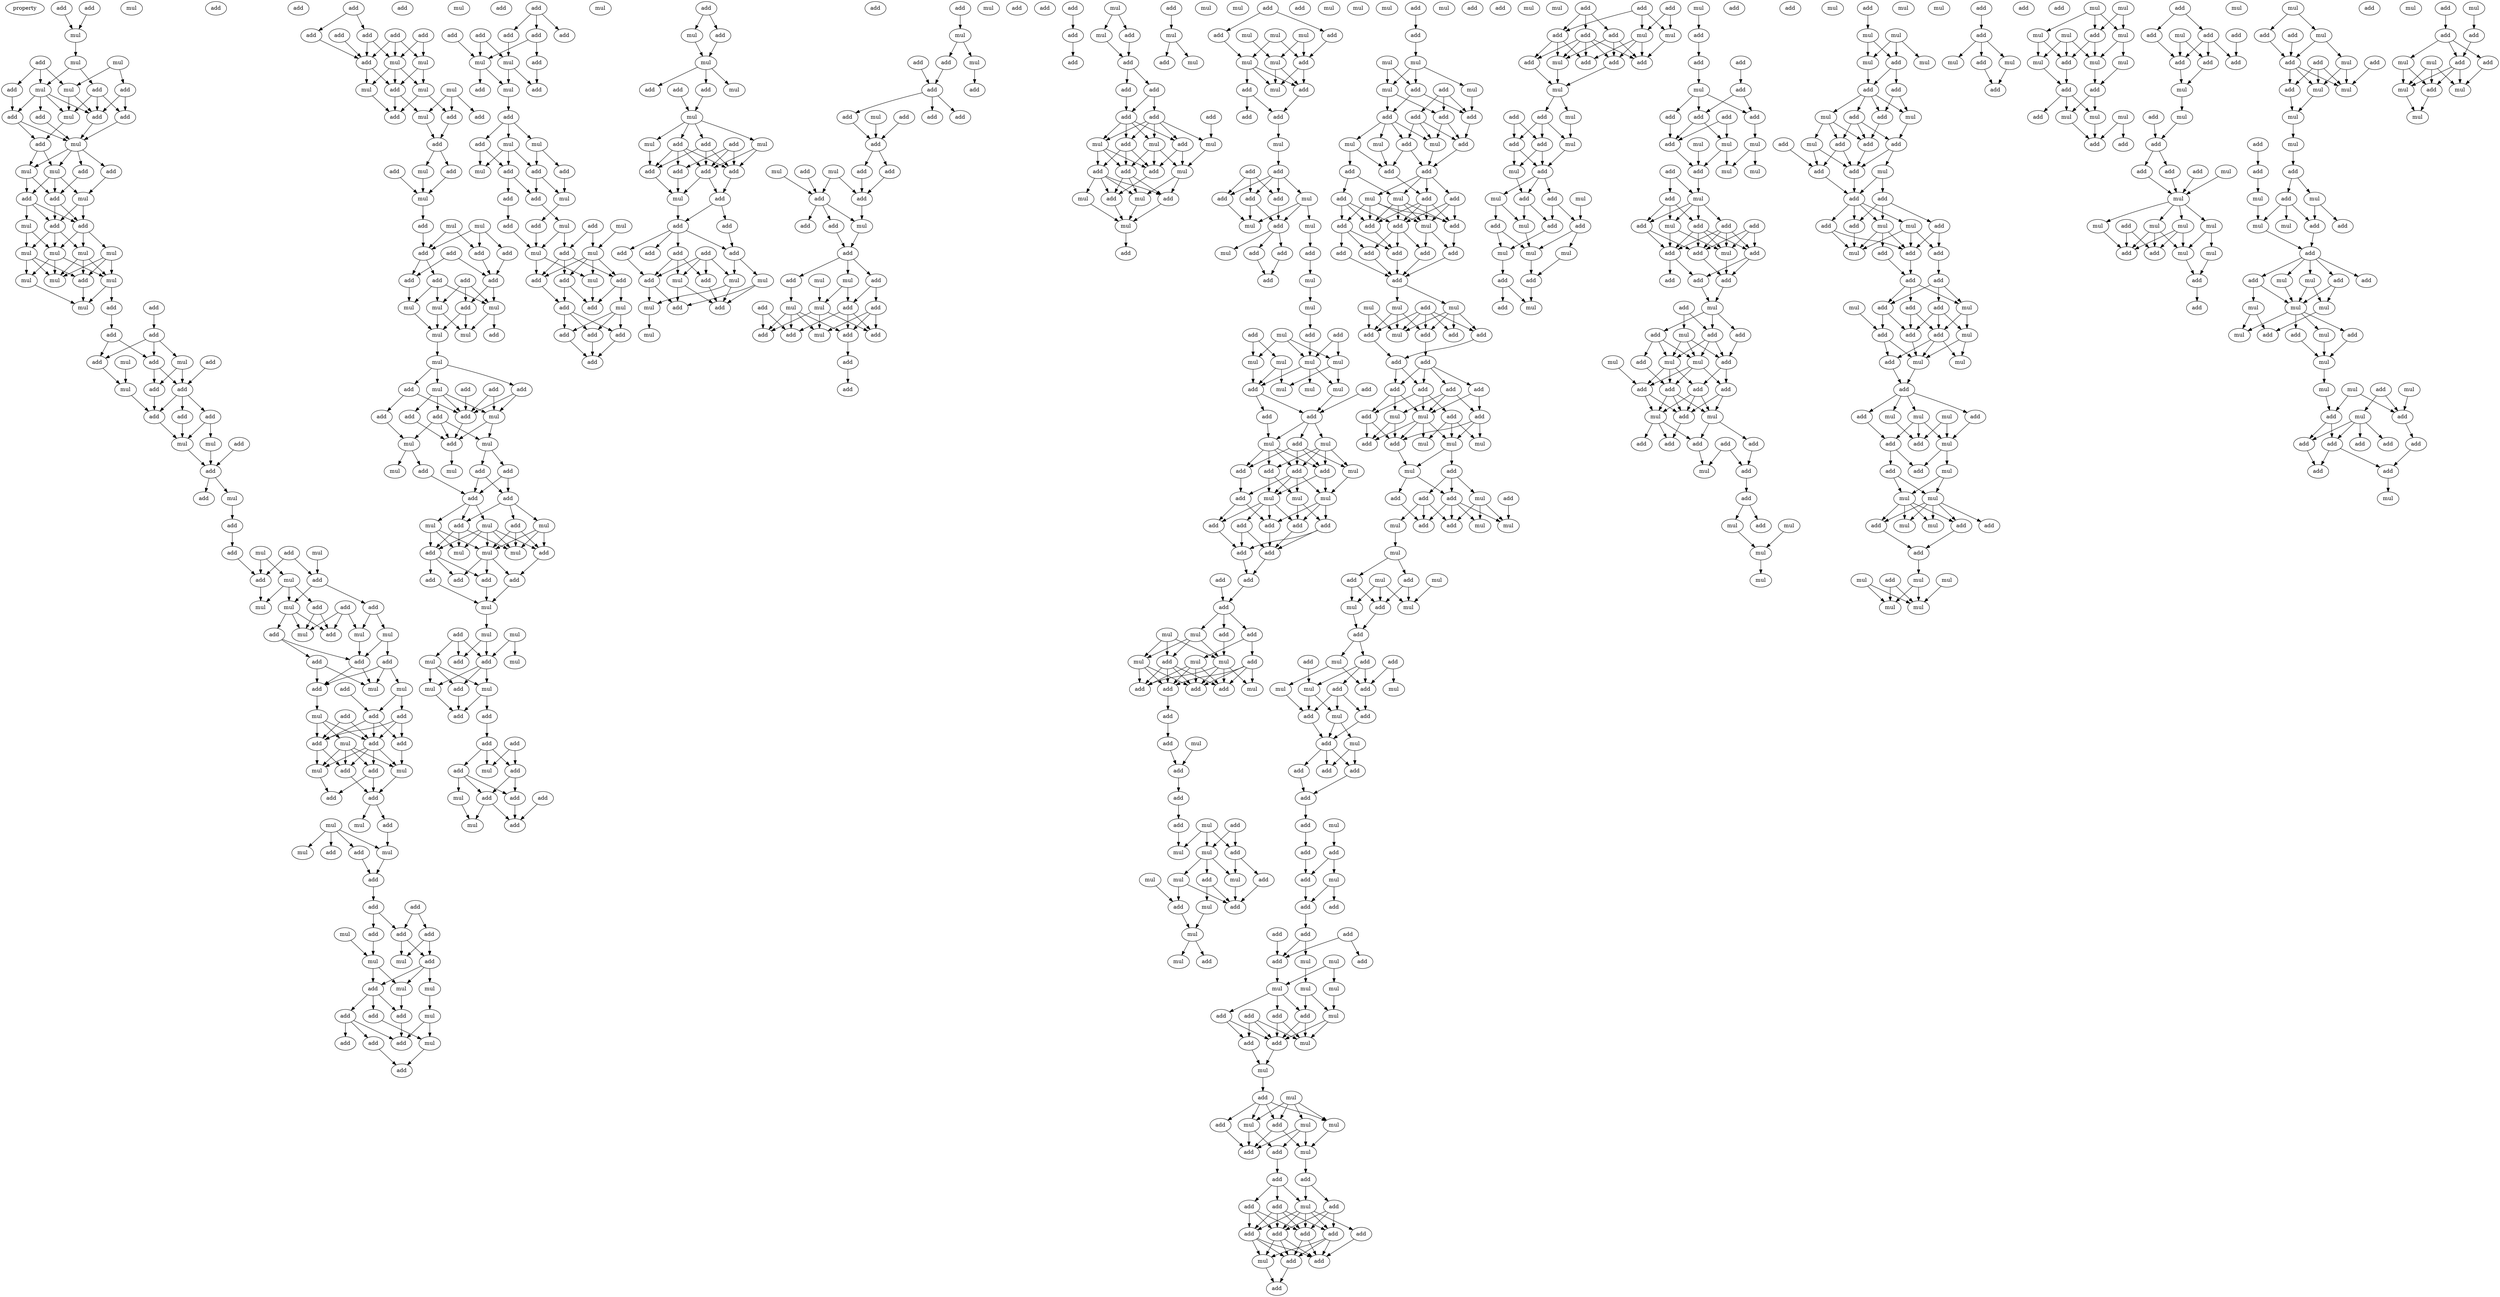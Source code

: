 digraph {
    node [fontcolor=black]
    property [mul=2,lf=1.2]
    0 [ label = add ];
    1 [ label = add ];
    2 [ label = mul ];
    3 [ label = mul ];
    4 [ label = mul ];
    5 [ label = mul ];
    6 [ label = add ];
    7 [ label = mul ];
    8 [ label = mul ];
    9 [ label = add ];
    10 [ label = add ];
    11 [ label = add ];
    12 [ label = add ];
    13 [ label = add ];
    14 [ label = mul ];
    15 [ label = add ];
    16 [ label = add ];
    17 [ label = add ];
    18 [ label = mul ];
    19 [ label = mul ];
    20 [ label = add ];
    21 [ label = mul ];
    22 [ label = add ];
    23 [ label = add ];
    24 [ label = add ];
    25 [ label = add ];
    26 [ label = mul ];
    27 [ label = add ];
    28 [ label = add ];
    29 [ label = mul ];
    30 [ label = mul ];
    31 [ label = mul ];
    32 [ label = mul ];
    33 [ label = mul ];
    34 [ label = mul ];
    35 [ label = add ];
    36 [ label = mul ];
    37 [ label = mul ];
    38 [ label = mul ];
    39 [ label = add ];
    40 [ label = add ];
    41 [ label = add ];
    42 [ label = add ];
    43 [ label = add ];
    44 [ label = mul ];
    45 [ label = mul ];
    46 [ label = add ];
    47 [ label = add ];
    48 [ label = add ];
    49 [ label = add ];
    50 [ label = mul ];
    51 [ label = add ];
    52 [ label = add ];
    53 [ label = add ];
    54 [ label = add ];
    55 [ label = mul ];
    56 [ label = mul ];
    57 [ label = add ];
    58 [ label = add ];
    59 [ label = mul ];
    60 [ label = add ];
    61 [ label = mul ];
    62 [ label = add ];
    63 [ label = add ];
    64 [ label = add ];
    65 [ label = mul ];
    66 [ label = add ];
    67 [ label = mul ];
    68 [ label = add ];
    69 [ label = mul ];
    70 [ label = add ];
    71 [ label = mul ];
    72 [ label = add ];
    73 [ label = add ];
    74 [ label = add ];
    75 [ label = mul ];
    76 [ label = add ];
    77 [ label = mul ];
    78 [ label = mul ];
    79 [ label = add ];
    80 [ label = add ];
    81 [ label = add ];
    82 [ label = mul ];
    83 [ label = add ];
    84 [ label = mul ];
    85 [ label = add ];
    86 [ label = add ];
    87 [ label = add ];
    88 [ label = add ];
    89 [ label = mul ];
    90 [ label = mul ];
    91 [ label = add ];
    92 [ label = add ];
    93 [ label = add ];
    94 [ label = add ];
    95 [ label = mul ];
    96 [ label = mul ];
    97 [ label = add ];
    98 [ label = add ];
    99 [ label = add ];
    100 [ label = add ];
    101 [ label = mul ];
    102 [ label = mul ];
    103 [ label = mul ];
    104 [ label = add ];
    105 [ label = mul ];
    106 [ label = add ];
    107 [ label = add ];
    108 [ label = add ];
    109 [ label = add ];
    110 [ label = add ];
    111 [ label = mul ];
    112 [ label = add ];
    113 [ label = add ];
    114 [ label = mul ];
    115 [ label = add ];
    116 [ label = mul ];
    117 [ label = mul ];
    118 [ label = mul ];
    119 [ label = add ];
    120 [ label = add ];
    121 [ label = add ];
    122 [ label = add ];
    123 [ label = mul ];
    124 [ label = mul ];
    125 [ label = add ];
    126 [ label = add ];
    127 [ label = add ];
    128 [ label = add ];
    129 [ label = add ];
    130 [ label = add ];
    131 [ label = add ];
    132 [ label = add ];
    133 [ label = add ];
    134 [ label = add ];
    135 [ label = add ];
    136 [ label = mul ];
    137 [ label = mul ];
    138 [ label = mul ];
    139 [ label = add ];
    140 [ label = mul ];
    141 [ label = mul ];
    142 [ label = add ];
    143 [ label = add ];
    144 [ label = add ];
    145 [ label = mul ];
    146 [ label = add ];
    147 [ label = add ];
    148 [ label = add ];
    149 [ label = add ];
    150 [ label = mul ];
    151 [ label = mul ];
    152 [ label = mul ];
    153 [ label = mul ];
    154 [ label = add ];
    155 [ label = add ];
    156 [ label = add ];
    157 [ label = add ];
    158 [ label = add ];
    159 [ label = add ];
    160 [ label = add ];
    161 [ label = add ];
    162 [ label = add ];
    163 [ label = mul ];
    164 [ label = add ];
    165 [ label = mul ];
    166 [ label = mul ];
    167 [ label = mul ];
    168 [ label = add ];
    169 [ label = mul ];
    170 [ label = mul ];
    171 [ label = add ];
    172 [ label = add ];
    173 [ label = mul ];
    174 [ label = add ];
    175 [ label = add ];
    176 [ label = add ];
    177 [ label = add ];
    178 [ label = add ];
    179 [ label = mul ];
    180 [ label = add ];
    181 [ label = mul ];
    182 [ label = mul ];
    183 [ label = add ];
    184 [ label = mul ];
    185 [ label = add ];
    186 [ label = mul ];
    187 [ label = add ];
    188 [ label = add ];
    189 [ label = add ];
    190 [ label = add ];
    191 [ label = add ];
    192 [ label = mul ];
    193 [ label = mul ];
    194 [ label = mul ];
    195 [ label = add ];
    196 [ label = mul ];
    197 [ label = mul ];
    198 [ label = add ];
    199 [ label = add ];
    200 [ label = mul ];
    201 [ label = add ];
    202 [ label = add ];
    203 [ label = add ];
    204 [ label = add ];
    205 [ label = mul ];
    206 [ label = mul ];
    207 [ label = add ];
    208 [ label = mul ];
    209 [ label = mul ];
    210 [ label = mul ];
    211 [ label = add ];
    212 [ label = mul ];
    213 [ label = add ];
    214 [ label = add ];
    215 [ label = mul ];
    216 [ label = add ];
    217 [ label = mul ];
    218 [ label = add ];
    219 [ label = add ];
    220 [ label = add ];
    221 [ label = add ];
    222 [ label = add ];
    223 [ label = add ];
    224 [ label = mul ];
    225 [ label = add ];
    226 [ label = add ];
    227 [ label = add ];
    228 [ label = mul ];
    229 [ label = mul ];
    230 [ label = add ];
    231 [ label = add ];
    232 [ label = add ];
    233 [ label = add ];
    234 [ label = add ];
    235 [ label = add ];
    236 [ label = add ];
    237 [ label = mul ];
    238 [ label = mul ];
    239 [ label = add ];
    240 [ label = mul ];
    241 [ label = add ];
    242 [ label = mul ];
    243 [ label = add ];
    244 [ label = add ];
    245 [ label = add ];
    246 [ label = mul ];
    247 [ label = mul ];
    248 [ label = mul ];
    249 [ label = add ];
    250 [ label = add ];
    251 [ label = add ];
    252 [ label = add ];
    253 [ label = mul ];
    254 [ label = add ];
    255 [ label = add ];
    256 [ label = add ];
    257 [ label = mul ];
    258 [ label = mul ];
    259 [ label = add ];
    260 [ label = mul ];
    261 [ label = mul ];
    262 [ label = add ];
    263 [ label = mul ];
    264 [ label = add ];
    265 [ label = add ];
    266 [ label = add ];
    267 [ label = add ];
    268 [ label = add ];
    269 [ label = mul ];
    270 [ label = add ];
    271 [ label = add ];
    272 [ label = add ];
    273 [ label = add ];
    274 [ label = add ];
    275 [ label = mul ];
    276 [ label = add ];
    277 [ label = mul ];
    278 [ label = add ];
    279 [ label = add ];
    280 [ label = add ];
    281 [ label = add ];
    282 [ label = mul ];
    283 [ label = mul ];
    284 [ label = mul ];
    285 [ label = add ];
    286 [ label = mul ];
    287 [ label = add ];
    288 [ label = add ];
    289 [ label = add ];
    290 [ label = add ];
    291 [ label = add ];
    292 [ label = add ];
    293 [ label = mul ];
    294 [ label = add ];
    295 [ label = add ];
    296 [ label = add ];
    297 [ label = add ];
    298 [ label = add ];
    299 [ label = add ];
    300 [ label = add ];
    301 [ label = add ];
    302 [ label = mul ];
    303 [ label = mul ];
    304 [ label = add ];
    305 [ label = mul ];
    306 [ label = add ];
    307 [ label = add ];
    308 [ label = add ];
    309 [ label = mul ];
    310 [ label = add ];
    311 [ label = mul ];
    312 [ label = mul ];
    313 [ label = mul ];
    314 [ label = mul ];
    315 [ label = add ];
    316 [ label = add ];
    317 [ label = add ];
    318 [ label = add ];
    319 [ label = add ];
    320 [ label = add ];
    321 [ label = mul ];
    322 [ label = add ];
    323 [ label = add ];
    324 [ label = add ];
    325 [ label = add ];
    326 [ label = add ];
    327 [ label = add ];
    328 [ label = mul ];
    329 [ label = mul ];
    330 [ label = add ];
    331 [ label = add ];
    332 [ label = add ];
    333 [ label = add ];
    334 [ label = add ];
    335 [ label = mul ];
    336 [ label = add ];
    337 [ label = mul ];
    338 [ label = add ];
    339 [ label = mul ];
    340 [ label = add ];
    341 [ label = add ];
    342 [ label = add ];
    343 [ label = mul ];
    344 [ label = mul ];
    345 [ label = add ];
    346 [ label = add ];
    347 [ label = mul ];
    348 [ label = add ];
    349 [ label = add ];
    350 [ label = add ];
    351 [ label = add ];
    352 [ label = add ];
    353 [ label = add ];
    354 [ label = add ];
    355 [ label = add ];
    356 [ label = mul ];
    357 [ label = add ];
    358 [ label = mul ];
    359 [ label = add ];
    360 [ label = add ];
    361 [ label = add ];
    362 [ label = add ];
    363 [ label = add ];
    364 [ label = add ];
    365 [ label = add ];
    366 [ label = mul ];
    367 [ label = mul ];
    368 [ label = add ];
    369 [ label = mul ];
    370 [ label = add ];
    371 [ label = add ];
    372 [ label = add ];
    373 [ label = mul ];
    374 [ label = add ];
    375 [ label = mul ];
    376 [ label = add ];
    377 [ label = mul ];
    378 [ label = add ];
    379 [ label = mul ];
    380 [ label = add ];
    381 [ label = add ];
    382 [ label = mul ];
    383 [ label = mul ];
    384 [ label = mul ];
    385 [ label = add ];
    386 [ label = mul ];
    387 [ label = add ];
    388 [ label = mul ];
    389 [ label = mul ];
    390 [ label = add ];
    391 [ label = add ];
    392 [ label = mul ];
    393 [ label = mul ];
    394 [ label = add ];
    395 [ label = mul ];
    396 [ label = add ];
    397 [ label = add ];
    398 [ label = mul ];
    399 [ label = add ];
    400 [ label = add ];
    401 [ label = mul ];
    402 [ label = add ];
    403 [ label = add ];
    404 [ label = add ];
    405 [ label = add ];
    406 [ label = mul ];
    407 [ label = add ];
    408 [ label = mul ];
    409 [ label = add ];
    410 [ label = mul ];
    411 [ label = add ];
    412 [ label = mul ];
    413 [ label = add ];
    414 [ label = add ];
    415 [ label = add ];
    416 [ label = mul ];
    417 [ label = add ];
    418 [ label = mul ];
    419 [ label = mul ];
    420 [ label = add ];
    421 [ label = add ];
    422 [ label = add ];
    423 [ label = mul ];
    424 [ label = mul ];
    425 [ label = mul ];
    426 [ label = mul ];
    427 [ label = add ];
    428 [ label = add ];
    429 [ label = mul ];
    430 [ label = mul ];
    431 [ label = mul ];
    432 [ label = add ];
    433 [ label = add ];
    434 [ label = mul ];
    435 [ label = mul ];
    436 [ label = add ];
    437 [ label = mul ];
    438 [ label = add ];
    439 [ label = add ];
    440 [ label = add ];
    441 [ label = add ];
    442 [ label = mul ];
    443 [ label = mul ];
    444 [ label = add ];
    445 [ label = mul ];
    446 [ label = add ];
    447 [ label = add ];
    448 [ label = add ];
    449 [ label = add ];
    450 [ label = add ];
    451 [ label = add ];
    452 [ label = add ];
    453 [ label = add ];
    454 [ label = add ];
    455 [ label = add ];
    456 [ label = mul ];
    457 [ label = add ];
    458 [ label = add ];
    459 [ label = mul ];
    460 [ label = mul ];
    461 [ label = mul ];
    462 [ label = add ];
    463 [ label = add ];
    464 [ label = mul ];
    465 [ label = mul ];
    466 [ label = add ];
    467 [ label = add ];
    468 [ label = add ];
    469 [ label = add ];
    470 [ label = add ];
    471 [ label = mul ];
    472 [ label = add ];
    473 [ label = mul ];
    474 [ label = add ];
    475 [ label = mul ];
    476 [ label = add ];
    477 [ label = add ];
    478 [ label = mul ];
    479 [ label = add ];
    480 [ label = mul ];
    481 [ label = add ];
    482 [ label = mul ];
    483 [ label = mul ];
    484 [ label = add ];
    485 [ label = mul ];
    486 [ label = add ];
    487 [ label = mul ];
    488 [ label = add ];
    489 [ label = mul ];
    490 [ label = add ];
    491 [ label = mul ];
    492 [ label = mul ];
    493 [ label = add ];
    494 [ label = mul ];
    495 [ label = add ];
    496 [ label = add ];
    497 [ label = mul ];
    498 [ label = mul ];
    499 [ label = mul ];
    500 [ label = add ];
    501 [ label = add ];
    502 [ label = mul ];
    503 [ label = add ];
    504 [ label = add ];
    505 [ label = add ];
    506 [ label = add ];
    507 [ label = mul ];
    508 [ label = add ];
    509 [ label = mul ];
    510 [ label = mul ];
    511 [ label = add ];
    512 [ label = add ];
    513 [ label = add ];
    514 [ label = add ];
    515 [ label = add ];
    516 [ label = add ];
    517 [ label = mul ];
    518 [ label = add ];
    519 [ label = mul ];
    520 [ label = add ];
    521 [ label = add ];
    522 [ label = add ];
    523 [ label = add ];
    524 [ label = mul ];
    525 [ label = add ];
    526 [ label = add ];
    527 [ label = add ];
    528 [ label = add ];
    529 [ label = add ];
    530 [ label = add ];
    531 [ label = add ];
    532 [ label = mul ];
    533 [ label = mul ];
    534 [ label = mul ];
    535 [ label = add ];
    536 [ label = add ];
    537 [ label = add ];
    538 [ label = add ];
    539 [ label = mul ];
    540 [ label = add ];
    541 [ label = add ];
    542 [ label = add ];
    543 [ label = add ];
    544 [ label = add ];
    545 [ label = add ];
    546 [ label = add ];
    547 [ label = mul ];
    548 [ label = add ];
    549 [ label = add ];
    550 [ label = mul ];
    551 [ label = mul ];
    552 [ label = add ];
    553 [ label = add ];
    554 [ label = mul ];
    555 [ label = mul ];
    556 [ label = add ];
    557 [ label = mul ];
    558 [ label = add ];
    559 [ label = add ];
    560 [ label = mul ];
    561 [ label = add ];
    562 [ label = add ];
    563 [ label = mul ];
    564 [ label = mul ];
    565 [ label = add ];
    566 [ label = mul ];
    567 [ label = add ];
    568 [ label = mul ];
    569 [ label = mul ];
    570 [ label = mul ];
    571 [ label = add ];
    572 [ label = add ];
    573 [ label = mul ];
    574 [ label = mul ];
    575 [ label = mul ];
    576 [ label = add ];
    577 [ label = add ];
    578 [ label = add ];
    579 [ label = add ];
    580 [ label = add ];
    581 [ label = mul ];
    582 [ label = add ];
    583 [ label = mul ];
    584 [ label = mul ];
    585 [ label = add ];
    586 [ label = mul ];
    587 [ label = add ];
    588 [ label = mul ];
    589 [ label = add ];
    590 [ label = mul ];
    591 [ label = add ];
    592 [ label = add ];
    593 [ label = add ];
    594 [ label = add ];
    595 [ label = add ];
    596 [ label = add ];
    597 [ label = add ];
    598 [ label = mul ];
    599 [ label = add ];
    600 [ label = add ];
    601 [ label = add ];
    602 [ label = add ];
    603 [ label = mul ];
    604 [ label = mul ];
    605 [ label = add ];
    606 [ label = add ];
    607 [ label = add ];
    608 [ label = add ];
    609 [ label = add ];
    610 [ label = add ];
    611 [ label = add ];
    612 [ label = mul ];
    613 [ label = mul ];
    614 [ label = mul ];
    615 [ label = mul ];
    616 [ label = mul ];
    617 [ label = add ];
    618 [ label = mul ];
    619 [ label = add ];
    620 [ label = add ];
    621 [ label = add ];
    622 [ label = mul ];
    623 [ label = add ];
    624 [ label = add ];
    625 [ label = mul ];
    626 [ label = mul ];
    627 [ label = add ];
    628 [ label = mul ];
    629 [ label = mul ];
    630 [ label = mul ];
    631 [ label = add ];
    632 [ label = mul ];
    633 [ label = add ];
    634 [ label = mul ];
    635 [ label = add ];
    636 [ label = add ];
    637 [ label = add ];
    638 [ label = add ];
    639 [ label = mul ];
    640 [ label = add ];
    641 [ label = add ];
    642 [ label = add ];
    643 [ label = add ];
    644 [ label = add ];
    645 [ label = add ];
    646 [ label = add ];
    647 [ label = add ];
    648 [ label = add ];
    649 [ label = mul ];
    650 [ label = add ];
    651 [ label = add ];
    652 [ label = add ];
    653 [ label = add ];
    654 [ label = add ];
    655 [ label = add ];
    656 [ label = add ];
    657 [ label = mul ];
    658 [ label = add ];
    659 [ label = mul ];
    660 [ label = mul ];
    661 [ label = add ];
    662 [ label = add ];
    663 [ label = add ];
    664 [ label = add ];
    665 [ label = mul ];
    666 [ label = add ];
    667 [ label = mul ];
    668 [ label = add ];
    669 [ label = add ];
    670 [ label = mul ];
    671 [ label = add ];
    672 [ label = mul ];
    673 [ label = add ];
    674 [ label = mul ];
    675 [ label = add ];
    676 [ label = add ];
    677 [ label = mul ];
    678 [ label = add ];
    679 [ label = add ];
    680 [ label = mul ];
    681 [ label = add ];
    682 [ label = mul ];
    683 [ label = mul ];
    684 [ label = mul ];
    685 [ label = add ];
    686 [ label = add ];
    687 [ label = mul ];
    688 [ label = add ];
    689 [ label = add ];
    690 [ label = add ];
    691 [ label = mul ];
    692 [ label = add ];
    693 [ label = add ];
    694 [ label = add ];
    695 [ label = add ];
    696 [ label = mul ];
    697 [ label = add ];
    698 [ label = add ];
    699 [ label = add ];
    700 [ label = add ];
    701 [ label = add ];
    702 [ label = mul ];
    703 [ label = mul ];
    704 [ label = mul ];
    705 [ label = mul ];
    706 [ label = mul ];
    707 [ label = add ];
    708 [ label = add ];
    709 [ label = add ];
    710 [ label = mul ];
    711 [ label = add ];
    712 [ label = add ];
    713 [ label = add ];
    714 [ label = mul ];
    715 [ label = add ];
    716 [ label = mul ];
    717 [ label = add ];
    718 [ label = add ];
    719 [ label = add ];
    720 [ label = add ];
    721 [ label = add ];
    722 [ label = add ];
    723 [ label = add ];
    724 [ label = mul ];
    725 [ label = mul ];
    726 [ label = add ];
    727 [ label = add ];
    728 [ label = add ];
    729 [ label = mul ];
    730 [ label = add ];
    731 [ label = add ];
    732 [ label = mul ];
    733 [ label = mul ];
    734 [ label = add ];
    735 [ label = add ];
    736 [ label = add ];
    737 [ label = add ];
    738 [ label = add ];
    739 [ label = mul ];
    740 [ label = mul ];
    741 [ label = add ];
    742 [ label = add ];
    743 [ label = add ];
    744 [ label = add ];
    745 [ label = add ];
    746 [ label = mul ];
    747 [ label = add ];
    748 [ label = add ];
    749 [ label = mul ];
    750 [ label = mul ];
    751 [ label = mul ];
    752 [ label = add ];
    753 [ label = mul ];
    754 [ label = mul ];
    755 [ label = add ];
    756 [ label = mul ];
    757 [ label = mul ];
    758 [ label = add ];
    759 [ label = mul ];
    760 [ label = mul ];
    761 [ label = add ];
    762 [ label = add ];
    763 [ label = add ];
    764 [ label = mul ];
    765 [ label = mul ];
    766 [ label = add ];
    767 [ label = add ];
    768 [ label = add ];
    769 [ label = mul ];
    770 [ label = add ];
    771 [ label = add ];
    772 [ label = mul ];
    773 [ label = add ];
    774 [ label = add ];
    775 [ label = add ];
    776 [ label = add ];
    777 [ label = mul ];
    778 [ label = add ];
    779 [ label = mul ];
    780 [ label = add ];
    781 [ label = add ];
    782 [ label = mul ];
    783 [ label = add ];
    784 [ label = add ];
    785 [ label = add ];
    786 [ label = add ];
    787 [ label = add ];
    788 [ label = add ];
    789 [ label = add ];
    790 [ label = mul ];
    791 [ label = mul ];
    792 [ label = add ];
    793 [ label = mul ];
    794 [ label = add ];
    795 [ label = add ];
    796 [ label = add ];
    797 [ label = add ];
    798 [ label = mul ];
    799 [ label = mul ];
    800 [ label = add ];
    801 [ label = add ];
    802 [ label = add ];
    803 [ label = mul ];
    804 [ label = mul ];
    805 [ label = mul ];
    806 [ label = mul ];
    807 [ label = add ];
    808 [ label = add ];
    809 [ label = mul ];
    810 [ label = add ];
    811 [ label = add ];
    812 [ label = mul ];
    813 [ label = mul ];
    814 [ label = mul ];
    815 [ label = add ];
    816 [ label = mul ];
    817 [ label = add ];
    818 [ label = add ];
    819 [ label = add ];
    820 [ label = mul ];
    821 [ label = mul ];
    822 [ label = mul ];
    823 [ label = mul ];
    824 [ label = add ];
    825 [ label = mul ];
    826 [ label = mul ];
    827 [ label = mul ];
    828 [ label = add ];
    829 [ label = add ];
    830 [ label = add ];
    831 [ label = mul ];
    832 [ label = add ];
    833 [ label = mul ];
    834 [ label = add ];
    835 [ label = add ];
    836 [ label = mul ];
    837 [ label = mul ];
    838 [ label = mul ];
    839 [ label = mul ];
    840 [ label = add ];
    841 [ label = mul ];
    842 [ label = mul ];
    843 [ label = mul ];
    844 [ label = add ];
    845 [ label = mul ];
    846 [ label = add ];
    847 [ label = add ];
    848 [ label = mul ];
    849 [ label = add ];
    850 [ label = mul ];
    851 [ label = mul ];
    852 [ label = add ];
    853 [ label = add ];
    854 [ label = add ];
    855 [ label = mul ];
    856 [ label = add ];
    857 [ label = add ];
    858 [ label = add ];
    859 [ label = add ];
    860 [ label = add ];
    861 [ label = add ];
    862 [ label = mul ];
    863 [ label = add ];
    864 [ label = mul ];
    865 [ label = add ];
    866 [ label = add ];
    867 [ label = add ];
    868 [ label = add ];
    869 [ label = mul ];
    870 [ label = mul ];
    871 [ label = mul ];
    872 [ label = add ];
    873 [ label = mul ];
    874 [ label = mul ];
    875 [ label = mul ];
    876 [ label = mul ];
    877 [ label = mul ];
    878 [ label = add ];
    879 [ label = add ];
    880 [ label = mul ];
    881 [ label = add ];
    882 [ label = add ];
    883 [ label = mul ];
    884 [ label = add ];
    885 [ label = mul ];
    886 [ label = add ];
    887 [ label = add ];
    888 [ label = add ];
    889 [ label = mul ];
    890 [ label = add ];
    891 [ label = mul ];
    892 [ label = add ];
    893 [ label = mul ];
    894 [ label = mul ];
    895 [ label = add ];
    896 [ label = mul ];
    897 [ label = add ];
    898 [ label = add ];
    899 [ label = mul ];
    900 [ label = mul ];
    901 [ label = add ];
    902 [ label = add ];
    903 [ label = mul ];
    904 [ label = mul ];
    905 [ label = mul ];
    906 [ label = add ];
    907 [ label = add ];
    908 [ label = add ];
    909 [ label = add ];
    910 [ label = add ];
    911 [ label = add ];
    912 [ label = mul ];
    913 [ label = mul ];
    914 [ label = mul ];
    915 [ label = mul ];
    916 [ label = mul ];
    917 [ label = add ];
    918 [ label = mul ];
    919 [ label = add ];
    920 [ label = add ];
    921 [ label = mul ];
    922 [ label = mul ];
    923 [ label = add ];
    924 [ label = mul ];
    925 [ label = mul ];
    926 [ label = mul ];
    927 [ label = add ];
    928 [ label = add ];
    929 [ label = mul ];
    930 [ label = add ];
    931 [ label = add ];
    932 [ label = add ];
    933 [ label = add ];
    934 [ label = add ];
    935 [ label = add ];
    936 [ label = add ];
    937 [ label = mul ];
    938 [ label = mul ];
    939 [ label = add ];
    940 [ label = add ];
    941 [ label = add ];
    942 [ label = mul ];
    943 [ label = add ];
    944 [ label = add ];
    945 [ label = mul ];
    946 [ label = mul ];
    947 [ label = add ];
    948 [ label = mul ];
    949 [ label = mul ];
    0 -> 3 [ name = 0 ];
    1 -> 3 [ name = 1 ];
    3 -> 4 [ name = 2 ];
    4 -> 7 [ name = 3 ];
    4 -> 10 [ name = 4 ];
    5 -> 8 [ name = 5 ];
    5 -> 9 [ name = 6 ];
    6 -> 7 [ name = 7 ];
    6 -> 8 [ name = 8 ];
    6 -> 11 [ name = 9 ];
    7 -> 13 [ name = 10 ];
    7 -> 14 [ name = 11 ];
    7 -> 15 [ name = 12 ];
    7 -> 16 [ name = 13 ];
    8 -> 14 [ name = 14 ];
    8 -> 16 [ name = 15 ];
    9 -> 12 [ name = 16 ];
    9 -> 16 [ name = 17 ];
    10 -> 12 [ name = 18 ];
    10 -> 14 [ name = 19 ];
    10 -> 16 [ name = 20 ];
    11 -> 15 [ name = 21 ];
    12 -> 18 [ name = 22 ];
    13 -> 18 [ name = 23 ];
    14 -> 17 [ name = 24 ];
    15 -> 17 [ name = 25 ];
    15 -> 18 [ name = 26 ];
    16 -> 18 [ name = 27 ];
    17 -> 19 [ name = 28 ];
    17 -> 21 [ name = 29 ];
    18 -> 19 [ name = 30 ];
    18 -> 21 [ name = 31 ];
    18 -> 22 [ name = 32 ];
    18 -> 23 [ name = 33 ];
    19 -> 24 [ name = 34 ];
    19 -> 25 [ name = 35 ];
    21 -> 24 [ name = 36 ];
    21 -> 25 [ name = 37 ];
    21 -> 26 [ name = 38 ];
    22 -> 26 [ name = 39 ];
    23 -> 24 [ name = 40 ];
    24 -> 27 [ name = 41 ];
    24 -> 28 [ name = 42 ];
    25 -> 27 [ name = 43 ];
    25 -> 28 [ name = 44 ];
    25 -> 29 [ name = 45 ];
    26 -> 27 [ name = 46 ];
    26 -> 28 [ name = 47 ];
    27 -> 30 [ name = 48 ];
    27 -> 31 [ name = 49 ];
    27 -> 32 [ name = 50 ];
    28 -> 30 [ name = 51 ];
    28 -> 31 [ name = 52 ];
    28 -> 33 [ name = 53 ];
    29 -> 31 [ name = 54 ];
    29 -> 32 [ name = 55 ];
    30 -> 34 [ name = 56 ];
    30 -> 35 [ name = 57 ];
    30 -> 37 [ name = 58 ];
    31 -> 34 [ name = 59 ];
    31 -> 36 [ name = 60 ];
    31 -> 37 [ name = 61 ];
    32 -> 35 [ name = 62 ];
    32 -> 36 [ name = 63 ];
    32 -> 37 [ name = 64 ];
    33 -> 34 [ name = 65 ];
    33 -> 35 [ name = 66 ];
    33 -> 37 [ name = 67 ];
    34 -> 38 [ name = 68 ];
    34 -> 40 [ name = 69 ];
    35 -> 38 [ name = 70 ];
    36 -> 38 [ name = 71 ];
    39 -> 41 [ name = 72 ];
    40 -> 42 [ name = 73 ];
    41 -> 43 [ name = 74 ];
    41 -> 45 [ name = 75 ];
    41 -> 47 [ name = 76 ];
    42 -> 43 [ name = 77 ];
    42 -> 47 [ name = 78 ];
    43 -> 48 [ name = 79 ];
    43 -> 49 [ name = 80 ];
    44 -> 50 [ name = 81 ];
    45 -> 48 [ name = 82 ];
    45 -> 49 [ name = 83 ];
    46 -> 48 [ name = 84 ];
    47 -> 50 [ name = 85 ];
    48 -> 51 [ name = 86 ];
    48 -> 52 [ name = 87 ];
    48 -> 53 [ name = 88 ];
    49 -> 52 [ name = 89 ];
    50 -> 52 [ name = 90 ];
    51 -> 55 [ name = 91 ];
    51 -> 56 [ name = 92 ];
    52 -> 56 [ name = 93 ];
    53 -> 56 [ name = 94 ];
    54 -> 57 [ name = 95 ];
    55 -> 57 [ name = 96 ];
    56 -> 57 [ name = 97 ];
    57 -> 58 [ name = 98 ];
    57 -> 59 [ name = 99 ];
    59 -> 60 [ name = 100 ];
    60 -> 64 [ name = 101 ];
    61 -> 67 [ name = 102 ];
    61 -> 68 [ name = 103 ];
    62 -> 66 [ name = 104 ];
    62 -> 68 [ name = 105 ];
    64 -> 68 [ name = 106 ];
    65 -> 66 [ name = 107 ];
    66 -> 69 [ name = 108 ];
    66 -> 70 [ name = 109 ];
    67 -> 69 [ name = 110 ];
    67 -> 71 [ name = 111 ];
    67 -> 73 [ name = 112 ];
    68 -> 71 [ name = 113 ];
    69 -> 74 [ name = 114 ];
    69 -> 76 [ name = 115 ];
    69 -> 78 [ name = 116 ];
    70 -> 75 [ name = 117 ];
    70 -> 77 [ name = 118 ];
    72 -> 76 [ name = 119 ];
    72 -> 77 [ name = 120 ];
    72 -> 78 [ name = 121 ];
    73 -> 76 [ name = 122 ];
    73 -> 78 [ name = 123 ];
    74 -> 80 [ name = 124 ];
    74 -> 81 [ name = 125 ];
    75 -> 79 [ name = 126 ];
    75 -> 81 [ name = 127 ];
    77 -> 81 [ name = 128 ];
    79 -> 82 [ name = 129 ];
    79 -> 84 [ name = 130 ];
    79 -> 85 [ name = 131 ];
    80 -> 84 [ name = 132 ];
    80 -> 85 [ name = 133 ];
    81 -> 84 [ name = 134 ];
    81 -> 85 [ name = 135 ];
    82 -> 86 [ name = 136 ];
    82 -> 87 [ name = 137 ];
    83 -> 87 [ name = 138 ];
    85 -> 89 [ name = 139 ];
    86 -> 91 [ name = 140 ];
    86 -> 92 [ name = 141 ];
    86 -> 93 [ name = 142 ];
    87 -> 91 [ name = 143 ];
    87 -> 92 [ name = 144 ];
    87 -> 93 [ name = 145 ];
    88 -> 91 [ name = 146 ];
    88 -> 93 [ name = 147 ];
    89 -> 90 [ name = 148 ];
    89 -> 91 [ name = 149 ];
    89 -> 93 [ name = 150 ];
    90 -> 94 [ name = 151 ];
    90 -> 95 [ name = 152 ];
    90 -> 96 [ name = 153 ];
    90 -> 97 [ name = 154 ];
    91 -> 94 [ name = 155 ];
    91 -> 95 [ name = 156 ];
    91 -> 96 [ name = 157 ];
    91 -> 97 [ name = 158 ];
    92 -> 95 [ name = 159 ];
    93 -> 94 [ name = 160 ];
    93 -> 96 [ name = 161 ];
    94 -> 98 [ name = 162 ];
    95 -> 98 [ name = 163 ];
    96 -> 99 [ name = 164 ];
    97 -> 98 [ name = 165 ];
    97 -> 99 [ name = 166 ];
    98 -> 100 [ name = 167 ];
    98 -> 101 [ name = 168 ];
    100 -> 105 [ name = 169 ];
    102 -> 103 [ name = 170 ];
    102 -> 104 [ name = 171 ];
    102 -> 105 [ name = 172 ];
    102 -> 106 [ name = 173 ];
    105 -> 107 [ name = 174 ];
    106 -> 107 [ name = 175 ];
    107 -> 109 [ name = 176 ];
    108 -> 110 [ name = 177 ];
    108 -> 113 [ name = 178 ];
    109 -> 110 [ name = 179 ];
    109 -> 112 [ name = 180 ];
    110 -> 115 [ name = 181 ];
    110 -> 116 [ name = 182 ];
    111 -> 114 [ name = 183 ];
    112 -> 114 [ name = 184 ];
    113 -> 115 [ name = 185 ];
    113 -> 116 [ name = 186 ];
    114 -> 117 [ name = 187 ];
    114 -> 119 [ name = 188 ];
    115 -> 117 [ name = 189 ];
    115 -> 118 [ name = 190 ];
    115 -> 119 [ name = 191 ];
    117 -> 121 [ name = 192 ];
    118 -> 123 [ name = 193 ];
    119 -> 120 [ name = 194 ];
    119 -> 121 [ name = 195 ];
    119 -> 122 [ name = 196 ];
    120 -> 124 [ name = 197 ];
    121 -> 127 [ name = 198 ];
    122 -> 125 [ name = 199 ];
    122 -> 126 [ name = 200 ];
    122 -> 127 [ name = 201 ];
    123 -> 124 [ name = 202 ];
    123 -> 127 [ name = 203 ];
    124 -> 128 [ name = 204 ];
    126 -> 128 [ name = 205 ];
    129 -> 131 [ name = 206 ];
    129 -> 133 [ name = 207 ];
    130 -> 135 [ name = 208 ];
    131 -> 135 [ name = 209 ];
    132 -> 135 [ name = 210 ];
    132 -> 136 [ name = 211 ];
    132 -> 137 [ name = 212 ];
    133 -> 135 [ name = 213 ];
    133 -> 137 [ name = 214 ];
    134 -> 136 [ name = 215 ];
    134 -> 137 [ name = 216 ];
    135 -> 139 [ name = 217 ];
    135 -> 140 [ name = 218 ];
    136 -> 139 [ name = 219 ];
    136 -> 141 [ name = 220 ];
    137 -> 139 [ name = 221 ];
    137 -> 140 [ name = 222 ];
    137 -> 141 [ name = 223 ];
    138 -> 142 [ name = 224 ];
    138 -> 144 [ name = 225 ];
    138 -> 145 [ name = 226 ];
    139 -> 143 [ name = 227 ];
    139 -> 145 [ name = 228 ];
    140 -> 143 [ name = 229 ];
    141 -> 143 [ name = 230 ];
    141 -> 144 [ name = 231 ];
    144 -> 146 [ name = 232 ];
    145 -> 146 [ name = 233 ];
    146 -> 148 [ name = 234 ];
    146 -> 150 [ name = 235 ];
    147 -> 151 [ name = 236 ];
    148 -> 151 [ name = 237 ];
    150 -> 151 [ name = 238 ];
    151 -> 154 [ name = 239 ];
    152 -> 155 [ name = 240 ];
    152 -> 156 [ name = 241 ];
    152 -> 158 [ name = 242 ];
    153 -> 155 [ name = 243 ];
    153 -> 158 [ name = 244 ];
    154 -> 158 [ name = 245 ];
    155 -> 160 [ name = 246 ];
    156 -> 160 [ name = 247 ];
    157 -> 159 [ name = 248 ];
    157 -> 160 [ name = 249 ];
    158 -> 159 [ name = 250 ];
    158 -> 162 [ name = 251 ];
    159 -> 166 [ name = 252 ];
    160 -> 164 [ name = 253 ];
    160 -> 165 [ name = 254 ];
    161 -> 163 [ name = 255 ];
    161 -> 164 [ name = 256 ];
    161 -> 165 [ name = 257 ];
    162 -> 163 [ name = 258 ];
    162 -> 165 [ name = 259 ];
    162 -> 166 [ name = 260 ];
    163 -> 167 [ name = 261 ];
    163 -> 169 [ name = 262 ];
    164 -> 167 [ name = 263 ];
    164 -> 169 [ name = 264 ];
    165 -> 168 [ name = 265 ];
    165 -> 169 [ name = 266 ];
    166 -> 167 [ name = 267 ];
    167 -> 170 [ name = 268 ];
    170 -> 171 [ name = 269 ];
    170 -> 173 [ name = 270 ];
    170 -> 175 [ name = 271 ];
    171 -> 178 [ name = 272 ];
    171 -> 179 [ name = 273 ];
    172 -> 178 [ name = 274 ];
    172 -> 179 [ name = 275 ];
    173 -> 176 [ name = 276 ];
    173 -> 177 [ name = 277 ];
    173 -> 178 [ name = 278 ];
    173 -> 179 [ name = 279 ];
    174 -> 178 [ name = 280 ];
    175 -> 178 [ name = 281 ];
    175 -> 180 [ name = 282 ];
    176 -> 181 [ name = 283 ];
    176 -> 182 [ name = 284 ];
    176 -> 183 [ name = 285 ];
    177 -> 183 [ name = 286 ];
    178 -> 183 [ name = 287 ];
    179 -> 181 [ name = 288 ];
    179 -> 183 [ name = 289 ];
    180 -> 182 [ name = 290 ];
    181 -> 185 [ name = 291 ];
    181 -> 187 [ name = 292 ];
    182 -> 186 [ name = 293 ];
    182 -> 188 [ name = 294 ];
    183 -> 184 [ name = 295 ];
    185 -> 189 [ name = 296 ];
    185 -> 190 [ name = 297 ];
    187 -> 189 [ name = 298 ];
    187 -> 190 [ name = 299 ];
    188 -> 190 [ name = 300 ];
    189 -> 191 [ name = 301 ];
    189 -> 192 [ name = 302 ];
    189 -> 195 [ name = 303 ];
    190 -> 193 [ name = 304 ];
    190 -> 194 [ name = 305 ];
    190 -> 195 [ name = 306 ];
    191 -> 197 [ name = 307 ];
    191 -> 199 [ name = 308 ];
    191 -> 200 [ name = 309 ];
    192 -> 197 [ name = 310 ];
    192 -> 199 [ name = 311 ];
    192 -> 200 [ name = 312 ];
    193 -> 196 [ name = 313 ];
    193 -> 197 [ name = 314 ];
    193 -> 198 [ name = 315 ];
    194 -> 196 [ name = 316 ];
    194 -> 197 [ name = 317 ];
    194 -> 198 [ name = 318 ];
    194 -> 199 [ name = 319 ];
    194 -> 200 [ name = 320 ];
    195 -> 196 [ name = 321 ];
    195 -> 198 [ name = 322 ];
    195 -> 200 [ name = 323 ];
    197 -> 201 [ name = 324 ];
    197 -> 202 [ name = 325 ];
    197 -> 203 [ name = 326 ];
    198 -> 201 [ name = 327 ];
    198 -> 203 [ name = 328 ];
    198 -> 204 [ name = 329 ];
    199 -> 202 [ name = 330 ];
    201 -> 205 [ name = 331 ];
    202 -> 205 [ name = 332 ];
    204 -> 205 [ name = 333 ];
    205 -> 206 [ name = 334 ];
    206 -> 211 [ name = 335 ];
    206 -> 213 [ name = 336 ];
    207 -> 210 [ name = 337 ];
    207 -> 211 [ name = 338 ];
    207 -> 213 [ name = 339 ];
    208 -> 211 [ name = 340 ];
    208 -> 212 [ name = 341 ];
    210 -> 215 [ name = 342 ];
    210 -> 216 [ name = 343 ];
    210 -> 217 [ name = 344 ];
    211 -> 215 [ name = 345 ];
    211 -> 216 [ name = 346 ];
    211 -> 217 [ name = 347 ];
    215 -> 218 [ name = 348 ];
    215 -> 219 [ name = 349 ];
    216 -> 218 [ name = 350 ];
    217 -> 218 [ name = 351 ];
    219 -> 220 [ name = 352 ];
    220 -> 222 [ name = 353 ];
    220 -> 223 [ name = 354 ];
    220 -> 224 [ name = 355 ];
    221 -> 222 [ name = 356 ];
    221 -> 224 [ name = 357 ];
    222 -> 225 [ name = 358 ];
    222 -> 226 [ name = 359 ];
    223 -> 225 [ name = 360 ];
    223 -> 226 [ name = 361 ];
    223 -> 228 [ name = 362 ];
    225 -> 229 [ name = 363 ];
    225 -> 230 [ name = 364 ];
    226 -> 230 [ name = 365 ];
    227 -> 230 [ name = 366 ];
    228 -> 229 [ name = 367 ];
    231 -> 232 [ name = 368 ];
    231 -> 234 [ name = 369 ];
    231 -> 236 [ name = 370 ];
    232 -> 238 [ name = 371 ];
    233 -> 237 [ name = 372 ];
    234 -> 237 [ name = 373 ];
    234 -> 239 [ name = 374 ];
    235 -> 237 [ name = 375 ];
    235 -> 238 [ name = 376 ];
    237 -> 241 [ name = 377 ];
    237 -> 242 [ name = 378 ];
    238 -> 242 [ name = 379 ];
    238 -> 243 [ name = 380 ];
    239 -> 243 [ name = 381 ];
    242 -> 244 [ name = 382 ];
    244 -> 245 [ name = 383 ];
    244 -> 246 [ name = 384 ];
    244 -> 247 [ name = 385 ];
    245 -> 248 [ name = 386 ];
    245 -> 251 [ name = 387 ];
    246 -> 248 [ name = 388 ];
    246 -> 250 [ name = 389 ];
    246 -> 251 [ name = 390 ];
    247 -> 249 [ name = 391 ];
    247 -> 250 [ name = 392 ];
    249 -> 253 [ name = 393 ];
    250 -> 252 [ name = 394 ];
    250 -> 253 [ name = 395 ];
    251 -> 252 [ name = 396 ];
    251 -> 254 [ name = 397 ];
    252 -> 258 [ name = 398 ];
    253 -> 259 [ name = 399 ];
    254 -> 256 [ name = 400 ];
    255 -> 260 [ name = 401 ];
    255 -> 262 [ name = 402 ];
    256 -> 261 [ name = 403 ];
    257 -> 260 [ name = 404 ];
    258 -> 261 [ name = 405 ];
    258 -> 262 [ name = 406 ];
    259 -> 261 [ name = 407 ];
    260 -> 263 [ name = 408 ];
    260 -> 264 [ name = 409 ];
    260 -> 265 [ name = 410 ];
    260 -> 266 [ name = 411 ];
    261 -> 263 [ name = 412 ];
    261 -> 266 [ name = 413 ];
    262 -> 264 [ name = 414 ];
    262 -> 265 [ name = 415 ];
    262 -> 266 [ name = 416 ];
    263 -> 267 [ name = 417 ];
    264 -> 267 [ name = 418 ];
    264 -> 269 [ name = 419 ];
    265 -> 267 [ name = 420 ];
    265 -> 268 [ name = 421 ];
    266 -> 268 [ name = 422 ];
    268 -> 270 [ name = 423 ];
    268 -> 271 [ name = 424 ];
    268 -> 272 [ name = 425 ];
    269 -> 270 [ name = 426 ];
    269 -> 271 [ name = 427 ];
    269 -> 272 [ name = 428 ];
    270 -> 274 [ name = 429 ];
    271 -> 274 [ name = 430 ];
    272 -> 274 [ name = 431 ];
    273 -> 275 [ name = 432 ];
    273 -> 276 [ name = 433 ];
    275 -> 277 [ name = 434 ];
    276 -> 277 [ name = 435 ];
    277 -> 279 [ name = 436 ];
    277 -> 280 [ name = 437 ];
    277 -> 282 [ name = 438 ];
    278 -> 283 [ name = 439 ];
    280 -> 283 [ name = 440 ];
    283 -> 284 [ name = 441 ];
    283 -> 286 [ name = 442 ];
    283 -> 287 [ name = 443 ];
    283 -> 288 [ name = 444 ];
    284 -> 289 [ name = 445 ];
    284 -> 290 [ name = 446 ];
    285 -> 289 [ name = 447 ];
    285 -> 290 [ name = 448 ];
    285 -> 291 [ name = 449 ];
    286 -> 292 [ name = 450 ];
    287 -> 289 [ name = 451 ];
    287 -> 290 [ name = 452 ];
    287 -> 291 [ name = 453 ];
    287 -> 292 [ name = 454 ];
    288 -> 289 [ name = 455 ];
    288 -> 290 [ name = 456 ];
    288 -> 292 [ name = 457 ];
    289 -> 293 [ name = 458 ];
    289 -> 294 [ name = 459 ];
    290 -> 294 [ name = 460 ];
    291 -> 293 [ name = 461 ];
    292 -> 293 [ name = 462 ];
    293 -> 296 [ name = 463 ];
    294 -> 295 [ name = 464 ];
    294 -> 296 [ name = 465 ];
    295 -> 301 [ name = 466 ];
    296 -> 297 [ name = 467 ];
    296 -> 299 [ name = 468 ];
    296 -> 300 [ name = 469 ];
    296 -> 301 [ name = 470 ];
    298 -> 302 [ name = 471 ];
    298 -> 304 [ name = 472 ];
    298 -> 305 [ name = 473 ];
    298 -> 306 [ name = 474 ];
    299 -> 304 [ name = 475 ];
    299 -> 305 [ name = 476 ];
    299 -> 306 [ name = 477 ];
    300 -> 304 [ name = 478 ];
    301 -> 302 [ name = 479 ];
    301 -> 303 [ name = 480 ];
    302 -> 307 [ name = 481 ];
    302 -> 309 [ name = 482 ];
    303 -> 307 [ name = 483 ];
    303 -> 308 [ name = 484 ];
    304 -> 308 [ name = 485 ];
    304 -> 309 [ name = 486 ];
    305 -> 307 [ name = 487 ];
    305 -> 308 [ name = 488 ];
    306 -> 307 [ name = 489 ];
    309 -> 312 [ name = 490 ];
    310 -> 313 [ name = 491 ];
    313 -> 314 [ name = 492 ];
    313 -> 317 [ name = 493 ];
    314 -> 319 [ name = 494 ];
    315 -> 318 [ name = 495 ];
    317 -> 318 [ name = 496 ];
    318 -> 320 [ name = 497 ];
    318 -> 323 [ name = 498 ];
    318 -> 324 [ name = 499 ];
    320 -> 325 [ name = 500 ];
    321 -> 325 [ name = 501 ];
    322 -> 325 [ name = 502 ];
    325 -> 326 [ name = 503 ];
    325 -> 327 [ name = 504 ];
    326 -> 332 [ name = 505 ];
    327 -> 332 [ name = 506 ];
    328 -> 331 [ name = 507 ];
    328 -> 332 [ name = 508 ];
    329 -> 331 [ name = 509 ];
    330 -> 331 [ name = 510 ];
    331 -> 333 [ name = 511 ];
    331 -> 334 [ name = 512 ];
    331 -> 335 [ name = 513 ];
    332 -> 335 [ name = 514 ];
    334 -> 336 [ name = 515 ];
    335 -> 336 [ name = 516 ];
    336 -> 337 [ name = 517 ];
    336 -> 338 [ name = 518 ];
    336 -> 341 [ name = 519 ];
    337 -> 344 [ name = 520 ];
    337 -> 345 [ name = 521 ];
    338 -> 342 [ name = 522 ];
    338 -> 345 [ name = 523 ];
    339 -> 344 [ name = 524 ];
    341 -> 343 [ name = 525 ];
    342 -> 347 [ name = 526 ];
    342 -> 348 [ name = 527 ];
    342 -> 349 [ name = 528 ];
    343 -> 347 [ name = 529 ];
    343 -> 348 [ name = 530 ];
    343 -> 350 [ name = 531 ];
    343 -> 351 [ name = 532 ];
    344 -> 347 [ name = 533 ];
    344 -> 349 [ name = 534 ];
    344 -> 351 [ name = 535 ];
    345 -> 348 [ name = 536 ];
    345 -> 349 [ name = 537 ];
    345 -> 350 [ name = 538 ];
    346 -> 350 [ name = 539 ];
    346 -> 351 [ name = 540 ];
    348 -> 352 [ name = 541 ];
    352 -> 354 [ name = 542 ];
    353 -> 355 [ name = 543 ];
    355 -> 357 [ name = 544 ];
    356 -> 358 [ name = 545 ];
    356 -> 359 [ name = 546 ];
    358 -> 360 [ name = 547 ];
    359 -> 360 [ name = 548 ];
    360 -> 361 [ name = 549 ];
    360 -> 362 [ name = 550 ];
    361 -> 363 [ name = 551 ];
    361 -> 364 [ name = 552 ];
    362 -> 364 [ name = 553 ];
    363 -> 366 [ name = 554 ];
    363 -> 367 [ name = 555 ];
    363 -> 368 [ name = 556 ];
    363 -> 369 [ name = 557 ];
    363 -> 370 [ name = 558 ];
    364 -> 367 [ name = 559 ];
    364 -> 368 [ name = 560 ];
    364 -> 369 [ name = 561 ];
    364 -> 370 [ name = 562 ];
    365 -> 366 [ name = 563 ];
    366 -> 373 [ name = 564 ];
    367 -> 372 [ name = 565 ];
    367 -> 373 [ name = 566 ];
    367 -> 374 [ name = 567 ];
    368 -> 373 [ name = 568 ];
    368 -> 374 [ name = 569 ];
    369 -> 371 [ name = 570 ];
    369 -> 372 [ name = 571 ];
    369 -> 374 [ name = 572 ];
    370 -> 371 [ name = 573 ];
    370 -> 372 [ name = 574 ];
    370 -> 374 [ name = 575 ];
    371 -> 375 [ name = 576 ];
    371 -> 376 [ name = 577 ];
    371 -> 377 [ name = 578 ];
    371 -> 378 [ name = 579 ];
    372 -> 375 [ name = 580 ];
    372 -> 376 [ name = 581 ];
    372 -> 378 [ name = 582 ];
    373 -> 375 [ name = 583 ];
    373 -> 378 [ name = 584 ];
    374 -> 376 [ name = 585 ];
    375 -> 379 [ name = 586 ];
    376 -> 379 [ name = 587 ];
    377 -> 379 [ name = 588 ];
    378 -> 379 [ name = 589 ];
    379 -> 380 [ name = 590 ];
    381 -> 383 [ name = 591 ];
    383 -> 385 [ name = 592 ];
    383 -> 386 [ name = 593 ];
    387 -> 390 [ name = 594 ];
    387 -> 391 [ name = 595 ];
    388 -> 393 [ name = 596 ];
    388 -> 394 [ name = 597 ];
    389 -> 394 [ name = 598 ];
    389 -> 395 [ name = 599 ];
    390 -> 394 [ name = 600 ];
    391 -> 395 [ name = 601 ];
    392 -> 393 [ name = 602 ];
    393 -> 396 [ name = 603 ];
    393 -> 398 [ name = 604 ];
    394 -> 396 [ name = 605 ];
    394 -> 398 [ name = 606 ];
    395 -> 396 [ name = 607 ];
    395 -> 397 [ name = 608 ];
    395 -> 398 [ name = 609 ];
    396 -> 399 [ name = 610 ];
    397 -> 399 [ name = 611 ];
    397 -> 400 [ name = 612 ];
    399 -> 401 [ name = 613 ];
    401 -> 403 [ name = 614 ];
    402 -> 404 [ name = 615 ];
    402 -> 405 [ name = 616 ];
    402 -> 407 [ name = 617 ];
    403 -> 404 [ name = 618 ];
    403 -> 405 [ name = 619 ];
    403 -> 406 [ name = 620 ];
    403 -> 407 [ name = 621 ];
    404 -> 409 [ name = 622 ];
    405 -> 408 [ name = 623 ];
    406 -> 408 [ name = 624 ];
    406 -> 409 [ name = 625 ];
    406 -> 410 [ name = 626 ];
    407 -> 408 [ name = 627 ];
    407 -> 409 [ name = 628 ];
    409 -> 412 [ name = 629 ];
    409 -> 413 [ name = 630 ];
    409 -> 414 [ name = 631 ];
    410 -> 411 [ name = 632 ];
    411 -> 416 [ name = 633 ];
    413 -> 417 [ name = 634 ];
    414 -> 417 [ name = 635 ];
    416 -> 418 [ name = 636 ];
    418 -> 421 [ name = 637 ];
    419 -> 423 [ name = 638 ];
    419 -> 425 [ name = 639 ];
    419 -> 426 [ name = 640 ];
    420 -> 423 [ name = 641 ];
    420 -> 424 [ name = 642 ];
    421 -> 425 [ name = 643 ];
    422 -> 425 [ name = 644 ];
    422 -> 426 [ name = 645 ];
    423 -> 427 [ name = 646 ];
    424 -> 427 [ name = 647 ];
    424 -> 431 [ name = 648 ];
    425 -> 427 [ name = 649 ];
    425 -> 429 [ name = 650 ];
    425 -> 430 [ name = 651 ];
    426 -> 429 [ name = 652 ];
    426 -> 431 [ name = 653 ];
    427 -> 432 [ name = 654 ];
    427 -> 433 [ name = 655 ];
    428 -> 432 [ name = 656 ];
    429 -> 432 [ name = 657 ];
    432 -> 434 [ name = 658 ];
    432 -> 435 [ name = 659 ];
    432 -> 436 [ name = 660 ];
    433 -> 434 [ name = 661 ];
    434 -> 438 [ name = 662 ];
    434 -> 439 [ name = 663 ];
    434 -> 440 [ name = 664 ];
    434 -> 441 [ name = 665 ];
    435 -> 437 [ name = 666 ];
    435 -> 438 [ name = 667 ];
    435 -> 439 [ name = 668 ];
    435 -> 440 [ name = 669 ];
    436 -> 437 [ name = 670 ];
    436 -> 438 [ name = 671 ];
    436 -> 440 [ name = 672 ];
    436 -> 441 [ name = 673 ];
    437 -> 443 [ name = 674 ];
    438 -> 442 [ name = 675 ];
    438 -> 443 [ name = 676 ];
    438 -> 444 [ name = 677 ];
    438 -> 445 [ name = 678 ];
    439 -> 442 [ name = 679 ];
    439 -> 445 [ name = 680 ];
    440 -> 443 [ name = 681 ];
    440 -> 445 [ name = 682 ];
    441 -> 444 [ name = 683 ];
    442 -> 448 [ name = 684 ];
    442 -> 450 [ name = 685 ];
    443 -> 448 [ name = 686 ];
    443 -> 449 [ name = 687 ];
    443 -> 450 [ name = 688 ];
    444 -> 447 [ name = 689 ];
    444 -> 449 [ name = 690 ];
    445 -> 446 [ name = 691 ];
    445 -> 447 [ name = 692 ];
    445 -> 449 [ name = 693 ];
    445 -> 450 [ name = 694 ];
    446 -> 451 [ name = 695 ];
    446 -> 452 [ name = 696 ];
    447 -> 451 [ name = 697 ];
    448 -> 451 [ name = 698 ];
    448 -> 452 [ name = 699 ];
    449 -> 452 [ name = 700 ];
    450 -> 452 [ name = 701 ];
    451 -> 454 [ name = 702 ];
    452 -> 454 [ name = 703 ];
    453 -> 455 [ name = 704 ];
    454 -> 455 [ name = 705 ];
    455 -> 456 [ name = 706 ];
    455 -> 457 [ name = 707 ];
    455 -> 458 [ name = 708 ];
    456 -> 461 [ name = 709 ];
    456 -> 462 [ name = 710 ];
    456 -> 464 [ name = 711 ];
    457 -> 460 [ name = 712 ];
    457 -> 463 [ name = 713 ];
    458 -> 461 [ name = 714 ];
    459 -> 461 [ name = 715 ];
    459 -> 462 [ name = 716 ];
    459 -> 464 [ name = 717 ];
    460 -> 466 [ name = 718 ];
    460 -> 467 [ name = 719 ];
    460 -> 468 [ name = 720 ];
    460 -> 469 [ name = 721 ];
    461 -> 465 [ name = 722 ];
    461 -> 466 [ name = 723 ];
    461 -> 468 [ name = 724 ];
    461 -> 469 [ name = 725 ];
    462 -> 466 [ name = 726 ];
    462 -> 467 [ name = 727 ];
    462 -> 468 [ name = 728 ];
    462 -> 469 [ name = 729 ];
    463 -> 465 [ name = 730 ];
    463 -> 467 [ name = 731 ];
    463 -> 468 [ name = 732 ];
    463 -> 469 [ name = 733 ];
    464 -> 466 [ name = 734 ];
    464 -> 467 [ name = 735 ];
    464 -> 469 [ name = 736 ];
    467 -> 470 [ name = 737 ];
    470 -> 472 [ name = 738 ];
    472 -> 474 [ name = 739 ];
    473 -> 474 [ name = 740 ];
    474 -> 476 [ name = 741 ];
    476 -> 479 [ name = 742 ];
    477 -> 480 [ name = 743 ];
    477 -> 481 [ name = 744 ];
    478 -> 480 [ name = 745 ];
    478 -> 481 [ name = 746 ];
    478 -> 482 [ name = 747 ];
    479 -> 482 [ name = 748 ];
    480 -> 485 [ name = 749 ];
    480 -> 486 [ name = 750 ];
    480 -> 487 [ name = 751 ];
    481 -> 484 [ name = 752 ];
    481 -> 485 [ name = 753 ];
    483 -> 488 [ name = 754 ];
    484 -> 490 [ name = 755 ];
    485 -> 490 [ name = 756 ];
    486 -> 489 [ name = 757 ];
    486 -> 490 [ name = 758 ];
    487 -> 488 [ name = 759 ];
    487 -> 490 [ name = 760 ];
    488 -> 491 [ name = 761 ];
    489 -> 491 [ name = 762 ];
    491 -> 492 [ name = 763 ];
    491 -> 493 [ name = 764 ];
    495 -> 496 [ name = 765 ];
    496 -> 497 [ name = 766 ];
    497 -> 499 [ name = 767 ];
    497 -> 501 [ name = 768 ];
    497 -> 502 [ name = 769 ];
    498 -> 499 [ name = 770 ];
    498 -> 501 [ name = 771 ];
    499 -> 504 [ name = 772 ];
    499 -> 506 [ name = 773 ];
    500 -> 503 [ name = 774 ];
    500 -> 504 [ name = 775 ];
    500 -> 505 [ name = 776 ];
    501 -> 503 [ name = 777 ];
    501 -> 506 [ name = 778 ];
    502 -> 503 [ name = 779 ];
    503 -> 508 [ name = 780 ];
    504 -> 508 [ name = 781 ];
    504 -> 509 [ name = 782 ];
    505 -> 508 [ name = 783 ];
    505 -> 509 [ name = 784 ];
    505 -> 511 [ name = 785 ];
    506 -> 507 [ name = 786 ];
    506 -> 509 [ name = 787 ];
    506 -> 510 [ name = 788 ];
    506 -> 511 [ name = 789 ];
    507 -> 513 [ name = 790 ];
    508 -> 514 [ name = 791 ];
    509 -> 514 [ name = 792 ];
    510 -> 512 [ name = 793 ];
    510 -> 513 [ name = 794 ];
    511 -> 513 [ name = 795 ];
    511 -> 514 [ name = 796 ];
    512 -> 518 [ name = 797 ];
    512 -> 519 [ name = 798 ];
    513 -> 516 [ name = 799 ];
    514 -> 515 [ name = 800 ];
    514 -> 516 [ name = 801 ];
    514 -> 517 [ name = 802 ];
    514 -> 519 [ name = 803 ];
    515 -> 522 [ name = 804 ];
    515 -> 523 [ name = 805 ];
    515 -> 524 [ name = 806 ];
    516 -> 521 [ name = 807 ];
    516 -> 522 [ name = 808 ];
    516 -> 523 [ name = 809 ];
    516 -> 524 [ name = 810 ];
    517 -> 520 [ name = 811 ];
    517 -> 521 [ name = 812 ];
    517 -> 522 [ name = 813 ];
    517 -> 524 [ name = 814 ];
    518 -> 520 [ name = 815 ];
    518 -> 521 [ name = 816 ];
    518 -> 523 [ name = 817 ];
    519 -> 521 [ name = 818 ];
    519 -> 522 [ name = 819 ];
    519 -> 523 [ name = 820 ];
    519 -> 524 [ name = 821 ];
    520 -> 526 [ name = 822 ];
    520 -> 527 [ name = 823 ];
    520 -> 529 [ name = 824 ];
    521 -> 526 [ name = 825 ];
    522 -> 525 [ name = 826 ];
    523 -> 526 [ name = 827 ];
    523 -> 528 [ name = 828 ];
    523 -> 529 [ name = 829 ];
    524 -> 525 [ name = 830 ];
    524 -> 528 [ name = 831 ];
    525 -> 530 [ name = 832 ];
    526 -> 530 [ name = 833 ];
    527 -> 530 [ name = 834 ];
    528 -> 530 [ name = 835 ];
    529 -> 530 [ name = 836 ];
    530 -> 532 [ name = 837 ];
    530 -> 533 [ name = 838 ];
    531 -> 535 [ name = 839 ];
    531 -> 536 [ name = 840 ];
    531 -> 537 [ name = 841 ];
    531 -> 538 [ name = 842 ];
    531 -> 539 [ name = 843 ];
    532 -> 535 [ name = 844 ];
    532 -> 538 [ name = 845 ];
    532 -> 539 [ name = 846 ];
    533 -> 536 [ name = 847 ];
    533 -> 537 [ name = 848 ];
    533 -> 538 [ name = 849 ];
    533 -> 539 [ name = 850 ];
    534 -> 535 [ name = 851 ];
    534 -> 539 [ name = 852 ];
    535 -> 541 [ name = 853 ];
    537 -> 541 [ name = 854 ];
    538 -> 540 [ name = 855 ];
    540 -> 542 [ name = 856 ];
    540 -> 543 [ name = 857 ];
    540 -> 544 [ name = 858 ];
    540 -> 545 [ name = 859 ];
    541 -> 542 [ name = 860 ];
    541 -> 545 [ name = 861 ];
    542 -> 546 [ name = 862 ];
    542 -> 547 [ name = 863 ];
    542 -> 548 [ name = 864 ];
    543 -> 547 [ name = 865 ];
    543 -> 549 [ name = 866 ];
    544 -> 547 [ name = 867 ];
    544 -> 549 [ name = 868 ];
    544 -> 550 [ name = 869 ];
    545 -> 547 [ name = 870 ];
    545 -> 548 [ name = 871 ];
    545 -> 550 [ name = 872 ];
    546 -> 551 [ name = 873 ];
    546 -> 554 [ name = 874 ];
    546 -> 555 [ name = 875 ];
    547 -> 551 [ name = 876 ];
    547 -> 552 [ name = 877 ];
    547 -> 553 [ name = 878 ];
    547 -> 555 [ name = 879 ];
    548 -> 552 [ name = 880 ];
    548 -> 553 [ name = 881 ];
    549 -> 551 [ name = 882 ];
    549 -> 553 [ name = 883 ];
    549 -> 554 [ name = 884 ];
    550 -> 552 [ name = 885 ];
    550 -> 553 [ name = 886 ];
    551 -> 556 [ name = 887 ];
    551 -> 557 [ name = 888 ];
    553 -> 557 [ name = 889 ];
    556 -> 559 [ name = 890 ];
    556 -> 560 [ name = 891 ];
    556 -> 562 [ name = 892 ];
    557 -> 558 [ name = 893 ];
    557 -> 559 [ name = 894 ];
    558 -> 567 [ name = 895 ];
    559 -> 563 [ name = 896 ];
    559 -> 565 [ name = 897 ];
    559 -> 566 [ name = 898 ];
    559 -> 567 [ name = 899 ];
    560 -> 563 [ name = 900 ];
    560 -> 565 [ name = 901 ];
    560 -> 566 [ name = 902 ];
    561 -> 566 [ name = 903 ];
    562 -> 564 [ name = 904 ];
    562 -> 565 [ name = 905 ];
    562 -> 567 [ name = 906 ];
    564 -> 568 [ name = 907 ];
    568 -> 571 [ name = 908 ];
    568 -> 572 [ name = 909 ];
    569 -> 574 [ name = 910 ];
    570 -> 574 [ name = 911 ];
    570 -> 575 [ name = 912 ];
    570 -> 576 [ name = 913 ];
    571 -> 575 [ name = 914 ];
    571 -> 576 [ name = 915 ];
    572 -> 574 [ name = 916 ];
    572 -> 576 [ name = 917 ];
    575 -> 577 [ name = 918 ];
    576 -> 577 [ name = 919 ];
    577 -> 580 [ name = 920 ];
    577 -> 581 [ name = 921 ];
    578 -> 585 [ name = 922 ];
    578 -> 586 [ name = 923 ];
    579 -> 584 [ name = 924 ];
    580 -> 582 [ name = 925 ];
    580 -> 584 [ name = 926 ];
    580 -> 585 [ name = 927 ];
    581 -> 583 [ name = 928 ];
    581 -> 585 [ name = 929 ];
    582 -> 587 [ name = 930 ];
    582 -> 588 [ name = 931 ];
    582 -> 589 [ name = 932 ];
    583 -> 589 [ name = 933 ];
    584 -> 588 [ name = 934 ];
    584 -> 589 [ name = 935 ];
    585 -> 587 [ name = 936 ];
    587 -> 591 [ name = 937 ];
    588 -> 590 [ name = 938 ];
    588 -> 591 [ name = 939 ];
    589 -> 591 [ name = 940 ];
    590 -> 593 [ name = 941 ];
    590 -> 594 [ name = 942 ];
    591 -> 593 [ name = 943 ];
    591 -> 594 [ name = 944 ];
    591 -> 595 [ name = 945 ];
    594 -> 596 [ name = 946 ];
    595 -> 596 [ name = 947 ];
    596 -> 597 [ name = 948 ];
    597 -> 600 [ name = 949 ];
    598 -> 601 [ name = 950 ];
    600 -> 602 [ name = 951 ];
    601 -> 602 [ name = 952 ];
    601 -> 604 [ name = 953 ];
    602 -> 605 [ name = 954 ];
    604 -> 605 [ name = 955 ];
    604 -> 606 [ name = 956 ];
    605 -> 609 [ name = 957 ];
    607 -> 610 [ name = 958 ];
    607 -> 611 [ name = 959 ];
    608 -> 610 [ name = 960 ];
    609 -> 610 [ name = 961 ];
    609 -> 612 [ name = 962 ];
    610 -> 614 [ name = 963 ];
    612 -> 615 [ name = 964 ];
    613 -> 614 [ name = 965 ];
    613 -> 616 [ name = 966 ];
    614 -> 617 [ name = 967 ];
    614 -> 620 [ name = 968 ];
    614 -> 621 [ name = 969 ];
    615 -> 618 [ name = 970 ];
    615 -> 620 [ name = 971 ];
    616 -> 618 [ name = 972 ];
    617 -> 622 [ name = 973 ];
    617 -> 623 [ name = 974 ];
    618 -> 622 [ name = 975 ];
    618 -> 623 [ name = 976 ];
    619 -> 622 [ name = 977 ];
    619 -> 623 [ name = 978 ];
    619 -> 624 [ name = 979 ];
    620 -> 622 [ name = 980 ];
    620 -> 623 [ name = 981 ];
    621 -> 623 [ name = 982 ];
    621 -> 624 [ name = 983 ];
    623 -> 625 [ name = 984 ];
    624 -> 625 [ name = 985 ];
    625 -> 627 [ name = 986 ];
    627 -> 629 [ name = 987 ];
    627 -> 630 [ name = 988 ];
    627 -> 631 [ name = 989 ];
    627 -> 633 [ name = 990 ];
    628 -> 629 [ name = 991 ];
    628 -> 630 [ name = 992 ];
    628 -> 631 [ name = 993 ];
    628 -> 632 [ name = 994 ];
    629 -> 635 [ name = 995 ];
    629 -> 636 [ name = 996 ];
    630 -> 634 [ name = 997 ];
    631 -> 634 [ name = 998 ];
    631 -> 635 [ name = 999 ];
    632 -> 634 [ name = 1000 ];
    632 -> 635 [ name = 1001 ];
    632 -> 636 [ name = 1002 ];
    633 -> 635 [ name = 1003 ];
    634 -> 637 [ name = 1004 ];
    636 -> 638 [ name = 1005 ];
    637 -> 639 [ name = 1006 ];
    637 -> 640 [ name = 1007 ];
    638 -> 639 [ name = 1008 ];
    638 -> 641 [ name = 1009 ];
    638 -> 642 [ name = 1010 ];
    639 -> 643 [ name = 1011 ];
    639 -> 644 [ name = 1012 ];
    639 -> 645 [ name = 1013 ];
    639 -> 646 [ name = 1014 ];
    639 -> 647 [ name = 1015 ];
    640 -> 645 [ name = 1016 ];
    640 -> 646 [ name = 1017 ];
    640 -> 647 [ name = 1018 ];
    641 -> 644 [ name = 1019 ];
    641 -> 645 [ name = 1020 ];
    641 -> 646 [ name = 1021 ];
    641 -> 647 [ name = 1022 ];
    642 -> 644 [ name = 1023 ];
    642 -> 646 [ name = 1024 ];
    642 -> 647 [ name = 1025 ];
    643 -> 650 [ name = 1026 ];
    644 -> 648 [ name = 1027 ];
    644 -> 649 [ name = 1028 ];
    644 -> 650 [ name = 1029 ];
    645 -> 648 [ name = 1030 ];
    645 -> 649 [ name = 1031 ];
    645 -> 650 [ name = 1032 ];
    646 -> 648 [ name = 1033 ];
    646 -> 650 [ name = 1034 ];
    647 -> 648 [ name = 1035 ];
    647 -> 649 [ name = 1036 ];
    647 -> 650 [ name = 1037 ];
    648 -> 651 [ name = 1038 ];
    649 -> 651 [ name = 1039 ];
    652 -> 655 [ name = 1040 ];
    652 -> 656 [ name = 1041 ];
    652 -> 658 [ name = 1042 ];
    653 -> 656 [ name = 1043 ];
    653 -> 657 [ name = 1044 ];
    653 -> 659 [ name = 1045 ];
    654 -> 657 [ name = 1046 ];
    654 -> 659 [ name = 1047 ];
    655 -> 660 [ name = 1048 ];
    655 -> 663 [ name = 1049 ];
    655 -> 664 [ name = 1050 ];
    656 -> 660 [ name = 1051 ];
    656 -> 661 [ name = 1052 ];
    656 -> 662 [ name = 1053 ];
    657 -> 663 [ name = 1054 ];
    658 -> 660 [ name = 1055 ];
    658 -> 661 [ name = 1056 ];
    658 -> 662 [ name = 1057 ];
    658 -> 663 [ name = 1058 ];
    658 -> 664 [ name = 1059 ];
    659 -> 661 [ name = 1060 ];
    659 -> 663 [ name = 1061 ];
    659 -> 664 [ name = 1062 ];
    660 -> 665 [ name = 1063 ];
    662 -> 665 [ name = 1064 ];
    664 -> 665 [ name = 1065 ];
    665 -> 667 [ name = 1066 ];
    665 -> 668 [ name = 1067 ];
    666 -> 669 [ name = 1068 ];
    666 -> 671 [ name = 1069 ];
    667 -> 670 [ name = 1070 ];
    668 -> 669 [ name = 1071 ];
    668 -> 670 [ name = 1072 ];
    668 -> 671 [ name = 1073 ];
    669 -> 672 [ name = 1074 ];
    669 -> 673 [ name = 1075 ];
    670 -> 673 [ name = 1076 ];
    671 -> 672 [ name = 1077 ];
    671 -> 673 [ name = 1078 ];
    672 -> 675 [ name = 1079 ];
    673 -> 675 [ name = 1080 ];
    673 -> 676 [ name = 1081 ];
    673 -> 677 [ name = 1082 ];
    674 -> 678 [ name = 1083 ];
    675 -> 680 [ name = 1084 ];
    675 -> 681 [ name = 1085 ];
    676 -> 678 [ name = 1086 ];
    676 -> 681 [ name = 1087 ];
    677 -> 679 [ name = 1088 ];
    677 -> 680 [ name = 1089 ];
    678 -> 682 [ name = 1090 ];
    678 -> 684 [ name = 1091 ];
    679 -> 682 [ name = 1092 ];
    679 -> 683 [ name = 1093 ];
    680 -> 682 [ name = 1094 ];
    681 -> 683 [ name = 1095 ];
    682 -> 686 [ name = 1096 ];
    683 -> 685 [ name = 1097 ];
    684 -> 686 [ name = 1098 ];
    685 -> 690 [ name = 1099 ];
    685 -> 691 [ name = 1100 ];
    686 -> 691 [ name = 1101 ];
    687 -> 692 [ name = 1102 ];
    692 -> 694 [ name = 1103 ];
    693 -> 695 [ name = 1104 ];
    694 -> 696 [ name = 1105 ];
    695 -> 698 [ name = 1106 ];
    695 -> 699 [ name = 1107 ];
    696 -> 697 [ name = 1108 ];
    696 -> 698 [ name = 1109 ];
    696 -> 699 [ name = 1110 ];
    697 -> 701 [ name = 1111 ];
    698 -> 702 [ name = 1112 ];
    699 -> 701 [ name = 1113 ];
    699 -> 704 [ name = 1114 ];
    700 -> 701 [ name = 1115 ];
    700 -> 704 [ name = 1116 ];
    701 -> 708 [ name = 1117 ];
    702 -> 705 [ name = 1118 ];
    702 -> 706 [ name = 1119 ];
    703 -> 708 [ name = 1120 ];
    704 -> 706 [ name = 1121 ];
    704 -> 708 [ name = 1122 ];
    707 -> 709 [ name = 1123 ];
    707 -> 710 [ name = 1124 ];
    708 -> 710 [ name = 1125 ];
    709 -> 711 [ name = 1126 ];
    709 -> 713 [ name = 1127 ];
    709 -> 714 [ name = 1128 ];
    710 -> 711 [ name = 1129 ];
    710 -> 712 [ name = 1130 ];
    710 -> 713 [ name = 1131 ];
    710 -> 714 [ name = 1132 ];
    711 -> 717 [ name = 1133 ];
    711 -> 718 [ name = 1134 ];
    712 -> 716 [ name = 1135 ];
    712 -> 717 [ name = 1136 ];
    712 -> 718 [ name = 1137 ];
    712 -> 719 [ name = 1138 ];
    713 -> 716 [ name = 1139 ];
    713 -> 717 [ name = 1140 ];
    713 -> 718 [ name = 1141 ];
    713 -> 719 [ name = 1142 ];
    714 -> 716 [ name = 1143 ];
    714 -> 717 [ name = 1144 ];
    715 -> 716 [ name = 1145 ];
    715 -> 718 [ name = 1146 ];
    715 -> 719 [ name = 1147 ];
    716 -> 722 [ name = 1148 ];
    717 -> 720 [ name = 1149 ];
    717 -> 721 [ name = 1150 ];
    718 -> 722 [ name = 1151 ];
    719 -> 720 [ name = 1152 ];
    719 -> 722 [ name = 1153 ];
    720 -> 724 [ name = 1154 ];
    722 -> 724 [ name = 1155 ];
    723 -> 725 [ name = 1156 ];
    723 -> 728 [ name = 1157 ];
    724 -> 726 [ name = 1158 ];
    724 -> 727 [ name = 1159 ];
    724 -> 728 [ name = 1160 ];
    725 -> 730 [ name = 1161 ];
    725 -> 732 [ name = 1162 ];
    725 -> 733 [ name = 1163 ];
    726 -> 730 [ name = 1164 ];
    727 -> 731 [ name = 1165 ];
    727 -> 732 [ name = 1166 ];
    727 -> 733 [ name = 1167 ];
    728 -> 730 [ name = 1168 ];
    728 -> 732 [ name = 1169 ];
    728 -> 733 [ name = 1170 ];
    729 -> 737 [ name = 1171 ];
    730 -> 734 [ name = 1172 ];
    730 -> 736 [ name = 1173 ];
    731 -> 735 [ name = 1174 ];
    732 -> 734 [ name = 1175 ];
    732 -> 735 [ name = 1176 ];
    732 -> 737 [ name = 1177 ];
    733 -> 735 [ name = 1178 ];
    733 -> 736 [ name = 1179 ];
    733 -> 737 [ name = 1180 ];
    734 -> 738 [ name = 1181 ];
    734 -> 740 [ name = 1182 ];
    735 -> 738 [ name = 1183 ];
    735 -> 739 [ name = 1184 ];
    735 -> 740 [ name = 1185 ];
    736 -> 738 [ name = 1186 ];
    736 -> 739 [ name = 1187 ];
    736 -> 740 [ name = 1188 ];
    737 -> 738 [ name = 1189 ];
    737 -> 739 [ name = 1190 ];
    738 -> 741 [ name = 1191 ];
    739 -> 741 [ name = 1192 ];
    739 -> 743 [ name = 1193 ];
    739 -> 744 [ name = 1194 ];
    740 -> 743 [ name = 1195 ];
    740 -> 745 [ name = 1196 ];
    742 -> 746 [ name = 1197 ];
    742 -> 747 [ name = 1198 ];
    743 -> 746 [ name = 1199 ];
    745 -> 747 [ name = 1200 ];
    747 -> 748 [ name = 1201 ];
    748 -> 750 [ name = 1202 ];
    748 -> 752 [ name = 1203 ];
    750 -> 753 [ name = 1204 ];
    751 -> 753 [ name = 1205 ];
    753 -> 754 [ name = 1206 ];
    755 -> 756 [ name = 1207 ];
    756 -> 758 [ name = 1208 ];
    756 -> 759 [ name = 1209 ];
    757 -> 758 [ name = 1210 ];
    757 -> 759 [ name = 1211 ];
    757 -> 760 [ name = 1212 ];
    758 -> 761 [ name = 1213 ];
    758 -> 762 [ name = 1214 ];
    759 -> 761 [ name = 1215 ];
    761 -> 763 [ name = 1216 ];
    761 -> 764 [ name = 1217 ];
    761 -> 765 [ name = 1218 ];
    761 -> 766 [ name = 1219 ];
    762 -> 765 [ name = 1220 ];
    762 -> 766 [ name = 1221 ];
    763 -> 767 [ name = 1222 ];
    763 -> 770 [ name = 1223 ];
    763 -> 771 [ name = 1224 ];
    764 -> 769 [ name = 1225 ];
    764 -> 770 [ name = 1226 ];
    764 -> 771 [ name = 1227 ];
    765 -> 767 [ name = 1228 ];
    766 -> 770 [ name = 1229 ];
    767 -> 772 [ name = 1230 ];
    767 -> 774 [ name = 1231 ];
    768 -> 773 [ name = 1232 ];
    769 -> 773 [ name = 1233 ];
    769 -> 774 [ name = 1234 ];
    770 -> 774 [ name = 1235 ];
    771 -> 773 [ name = 1236 ];
    771 -> 774 [ name = 1237 ];
    772 -> 775 [ name = 1238 ];
    772 -> 776 [ name = 1239 ];
    773 -> 775 [ name = 1240 ];
    774 -> 775 [ name = 1241 ];
    775 -> 777 [ name = 1242 ];
    775 -> 778 [ name = 1243 ];
    775 -> 779 [ name = 1244 ];
    775 -> 780 [ name = 1245 ];
    776 -> 779 [ name = 1246 ];
    776 -> 780 [ name = 1247 ];
    776 -> 781 [ name = 1248 ];
    777 -> 782 [ name = 1249 ];
    777 -> 784 [ name = 1250 ];
    777 -> 785 [ name = 1251 ];
    778 -> 782 [ name = 1252 ];
    778 -> 785 [ name = 1253 ];
    779 -> 782 [ name = 1254 ];
    779 -> 783 [ name = 1255 ];
    779 -> 785 [ name = 1256 ];
    780 -> 782 [ name = 1257 ];
    781 -> 784 [ name = 1258 ];
    781 -> 785 [ name = 1259 ];
    783 -> 787 [ name = 1260 ];
    784 -> 786 [ name = 1261 ];
    785 -> 787 [ name = 1262 ];
    786 -> 788 [ name = 1263 ];
    786 -> 790 [ name = 1264 ];
    786 -> 792 [ name = 1265 ];
    787 -> 789 [ name = 1266 ];
    787 -> 790 [ name = 1267 ];
    787 -> 792 [ name = 1268 ];
    788 -> 793 [ name = 1269 ];
    788 -> 794 [ name = 1270 ];
    788 -> 796 [ name = 1271 ];
    789 -> 794 [ name = 1272 ];
    789 -> 796 [ name = 1273 ];
    790 -> 793 [ name = 1274 ];
    790 -> 796 [ name = 1275 ];
    791 -> 795 [ name = 1276 ];
    792 -> 794 [ name = 1277 ];
    792 -> 795 [ name = 1278 ];
    793 -> 798 [ name = 1279 ];
    793 -> 799 [ name = 1280 ];
    794 -> 798 [ name = 1281 ];
    795 -> 797 [ name = 1282 ];
    795 -> 798 [ name = 1283 ];
    796 -> 797 [ name = 1284 ];
    796 -> 798 [ name = 1285 ];
    796 -> 799 [ name = 1286 ];
    797 -> 800 [ name = 1287 ];
    798 -> 800 [ name = 1288 ];
    800 -> 801 [ name = 1289 ];
    800 -> 802 [ name = 1290 ];
    800 -> 803 [ name = 1291 ];
    800 -> 805 [ name = 1292 ];
    801 -> 807 [ name = 1293 ];
    802 -> 806 [ name = 1294 ];
    803 -> 808 [ name = 1295 ];
    804 -> 806 [ name = 1296 ];
    804 -> 808 [ name = 1297 ];
    805 -> 806 [ name = 1298 ];
    805 -> 807 [ name = 1299 ];
    805 -> 808 [ name = 1300 ];
    806 -> 809 [ name = 1301 ];
    806 -> 810 [ name = 1302 ];
    807 -> 810 [ name = 1303 ];
    807 -> 811 [ name = 1304 ];
    809 -> 812 [ name = 1305 ];
    809 -> 813 [ name = 1306 ];
    811 -> 812 [ name = 1307 ];
    811 -> 813 [ name = 1308 ];
    812 -> 814 [ name = 1309 ];
    812 -> 815 [ name = 1310 ];
    812 -> 816 [ name = 1311 ];
    812 -> 817 [ name = 1312 ];
    813 -> 814 [ name = 1313 ];
    813 -> 815 [ name = 1314 ];
    813 -> 816 [ name = 1315 ];
    813 -> 817 [ name = 1316 ];
    813 -> 818 [ name = 1317 ];
    815 -> 819 [ name = 1318 ];
    817 -> 819 [ name = 1319 ];
    819 -> 821 [ name = 1320 ];
    820 -> 826 [ name = 1321 ];
    821 -> 825 [ name = 1322 ];
    821 -> 826 [ name = 1323 ];
    823 -> 825 [ name = 1324 ];
    823 -> 826 [ name = 1325 ];
    824 -> 825 [ name = 1326 ];
    824 -> 826 [ name = 1327 ];
    828 -> 829 [ name = 1328 ];
    829 -> 831 [ name = 1329 ];
    829 -> 832 [ name = 1330 ];
    829 -> 833 [ name = 1331 ];
    832 -> 835 [ name = 1332 ];
    833 -> 835 [ name = 1333 ];
    836 -> 838 [ name = 1334 ];
    836 -> 840 [ name = 1335 ];
    836 -> 841 [ name = 1336 ];
    837 -> 840 [ name = 1337 ];
    837 -> 841 [ name = 1338 ];
    838 -> 843 [ name = 1339 ];
    838 -> 844 [ name = 1340 ];
    839 -> 842 [ name = 1341 ];
    839 -> 843 [ name = 1342 ];
    839 -> 844 [ name = 1343 ];
    840 -> 842 [ name = 1344 ];
    840 -> 844 [ name = 1345 ];
    841 -> 842 [ name = 1346 ];
    841 -> 845 [ name = 1347 ];
    842 -> 846 [ name = 1348 ];
    843 -> 847 [ name = 1349 ];
    844 -> 847 [ name = 1350 ];
    845 -> 846 [ name = 1351 ];
    846 -> 850 [ name = 1352 ];
    846 -> 851 [ name = 1353 ];
    847 -> 849 [ name = 1354 ];
    847 -> 850 [ name = 1355 ];
    847 -> 851 [ name = 1356 ];
    848 -> 852 [ name = 1357 ];
    848 -> 853 [ name = 1358 ];
    850 -> 853 [ name = 1359 ];
    851 -> 853 [ name = 1360 ];
    854 -> 857 [ name = 1361 ];
    854 -> 858 [ name = 1362 ];
    855 -> 859 [ name = 1363 ];
    855 -> 861 [ name = 1364 ];
    856 -> 860 [ name = 1365 ];
    857 -> 861 [ name = 1366 ];
    858 -> 859 [ name = 1367 ];
    858 -> 860 [ name = 1368 ];
    858 -> 861 [ name = 1369 ];
    859 -> 862 [ name = 1370 ];
    861 -> 862 [ name = 1371 ];
    862 -> 864 [ name = 1372 ];
    863 -> 865 [ name = 1373 ];
    864 -> 865 [ name = 1374 ];
    865 -> 866 [ name = 1375 ];
    865 -> 867 [ name = 1376 ];
    866 -> 870 [ name = 1377 ];
    867 -> 870 [ name = 1378 ];
    868 -> 870 [ name = 1379 ];
    869 -> 870 [ name = 1380 ];
    870 -> 871 [ name = 1381 ];
    870 -> 873 [ name = 1382 ];
    870 -> 874 [ name = 1383 ];
    870 -> 875 [ name = 1384 ];
    871 -> 876 [ name = 1385 ];
    871 -> 877 [ name = 1386 ];
    872 -> 878 [ name = 1387 ];
    872 -> 879 [ name = 1388 ];
    873 -> 877 [ name = 1389 ];
    873 -> 878 [ name = 1390 ];
    873 -> 879 [ name = 1391 ];
    874 -> 879 [ name = 1392 ];
    875 -> 877 [ name = 1393 ];
    875 -> 878 [ name = 1394 ];
    875 -> 879 [ name = 1395 ];
    876 -> 881 [ name = 1396 ];
    877 -> 881 [ name = 1397 ];
    881 -> 882 [ name = 1398 ];
    883 -> 885 [ name = 1399 ];
    883 -> 886 [ name = 1400 ];
    884 -> 890 [ name = 1401 ];
    885 -> 889 [ name = 1402 ];
    885 -> 890 [ name = 1403 ];
    886 -> 890 [ name = 1404 ];
    887 -> 893 [ name = 1405 ];
    888 -> 891 [ name = 1406 ];
    888 -> 892 [ name = 1407 ];
    888 -> 893 [ name = 1408 ];
    889 -> 891 [ name = 1409 ];
    889 -> 893 [ name = 1410 ];
    890 -> 891 [ name = 1411 ];
    890 -> 892 [ name = 1412 ];
    890 -> 893 [ name = 1413 ];
    891 -> 894 [ name = 1414 ];
    892 -> 894 [ name = 1415 ];
    894 -> 896 [ name = 1416 ];
    895 -> 897 [ name = 1417 ];
    896 -> 898 [ name = 1418 ];
    897 -> 900 [ name = 1419 ];
    898 -> 899 [ name = 1420 ];
    898 -> 902 [ name = 1421 ];
    899 -> 906 [ name = 1422 ];
    899 -> 907 [ name = 1423 ];
    900 -> 905 [ name = 1424 ];
    902 -> 904 [ name = 1425 ];
    902 -> 905 [ name = 1426 ];
    902 -> 906 [ name = 1427 ];
    905 -> 908 [ name = 1428 ];
    906 -> 908 [ name = 1429 ];
    908 -> 909 [ name = 1430 ];
    908 -> 910 [ name = 1431 ];
    908 -> 911 [ name = 1432 ];
    908 -> 912 [ name = 1433 ];
    908 -> 913 [ name = 1434 ];
    909 -> 914 [ name = 1435 ];
    909 -> 915 [ name = 1436 ];
    911 -> 914 [ name = 1437 ];
    911 -> 916 [ name = 1438 ];
    912 -> 914 [ name = 1439 ];
    913 -> 914 [ name = 1440 ];
    913 -> 915 [ name = 1441 ];
    914 -> 918 [ name = 1442 ];
    914 -> 919 [ name = 1443 ];
    914 -> 920 [ name = 1444 ];
    914 -> 921 [ name = 1445 ];
    915 -> 917 [ name = 1446 ];
    916 -> 917 [ name = 1447 ];
    916 -> 921 [ name = 1448 ];
    918 -> 922 [ name = 1449 ];
    919 -> 922 [ name = 1450 ];
    920 -> 922 [ name = 1451 ];
    922 -> 926 [ name = 1452 ];
    923 -> 928 [ name = 1453 ];
    923 -> 929 [ name = 1454 ];
    924 -> 927 [ name = 1455 ];
    924 -> 928 [ name = 1456 ];
    925 -> 928 [ name = 1457 ];
    926 -> 927 [ name = 1458 ];
    927 -> 931 [ name = 1459 ];
    927 -> 934 [ name = 1460 ];
    928 -> 932 [ name = 1461 ];
    929 -> 930 [ name = 1462 ];
    929 -> 931 [ name = 1463 ];
    929 -> 933 [ name = 1464 ];
    929 -> 934 [ name = 1465 ];
    931 -> 935 [ name = 1466 ];
    932 -> 936 [ name = 1467 ];
    934 -> 935 [ name = 1468 ];
    934 -> 936 [ name = 1469 ];
    936 -> 937 [ name = 1470 ];
    938 -> 940 [ name = 1471 ];
    939 -> 941 [ name = 1472 ];
    940 -> 944 [ name = 1473 ];
    941 -> 943 [ name = 1474 ];
    941 -> 944 [ name = 1475 ];
    941 -> 945 [ name = 1476 ];
    942 -> 946 [ name = 1477 ];
    942 -> 947 [ name = 1478 ];
    942 -> 948 [ name = 1479 ];
    943 -> 946 [ name = 1480 ];
    944 -> 946 [ name = 1481 ];
    944 -> 947 [ name = 1482 ];
    944 -> 948 [ name = 1483 ];
    945 -> 947 [ name = 1484 ];
    945 -> 948 [ name = 1485 ];
    947 -> 949 [ name = 1486 ];
    948 -> 949 [ name = 1487 ];
}
